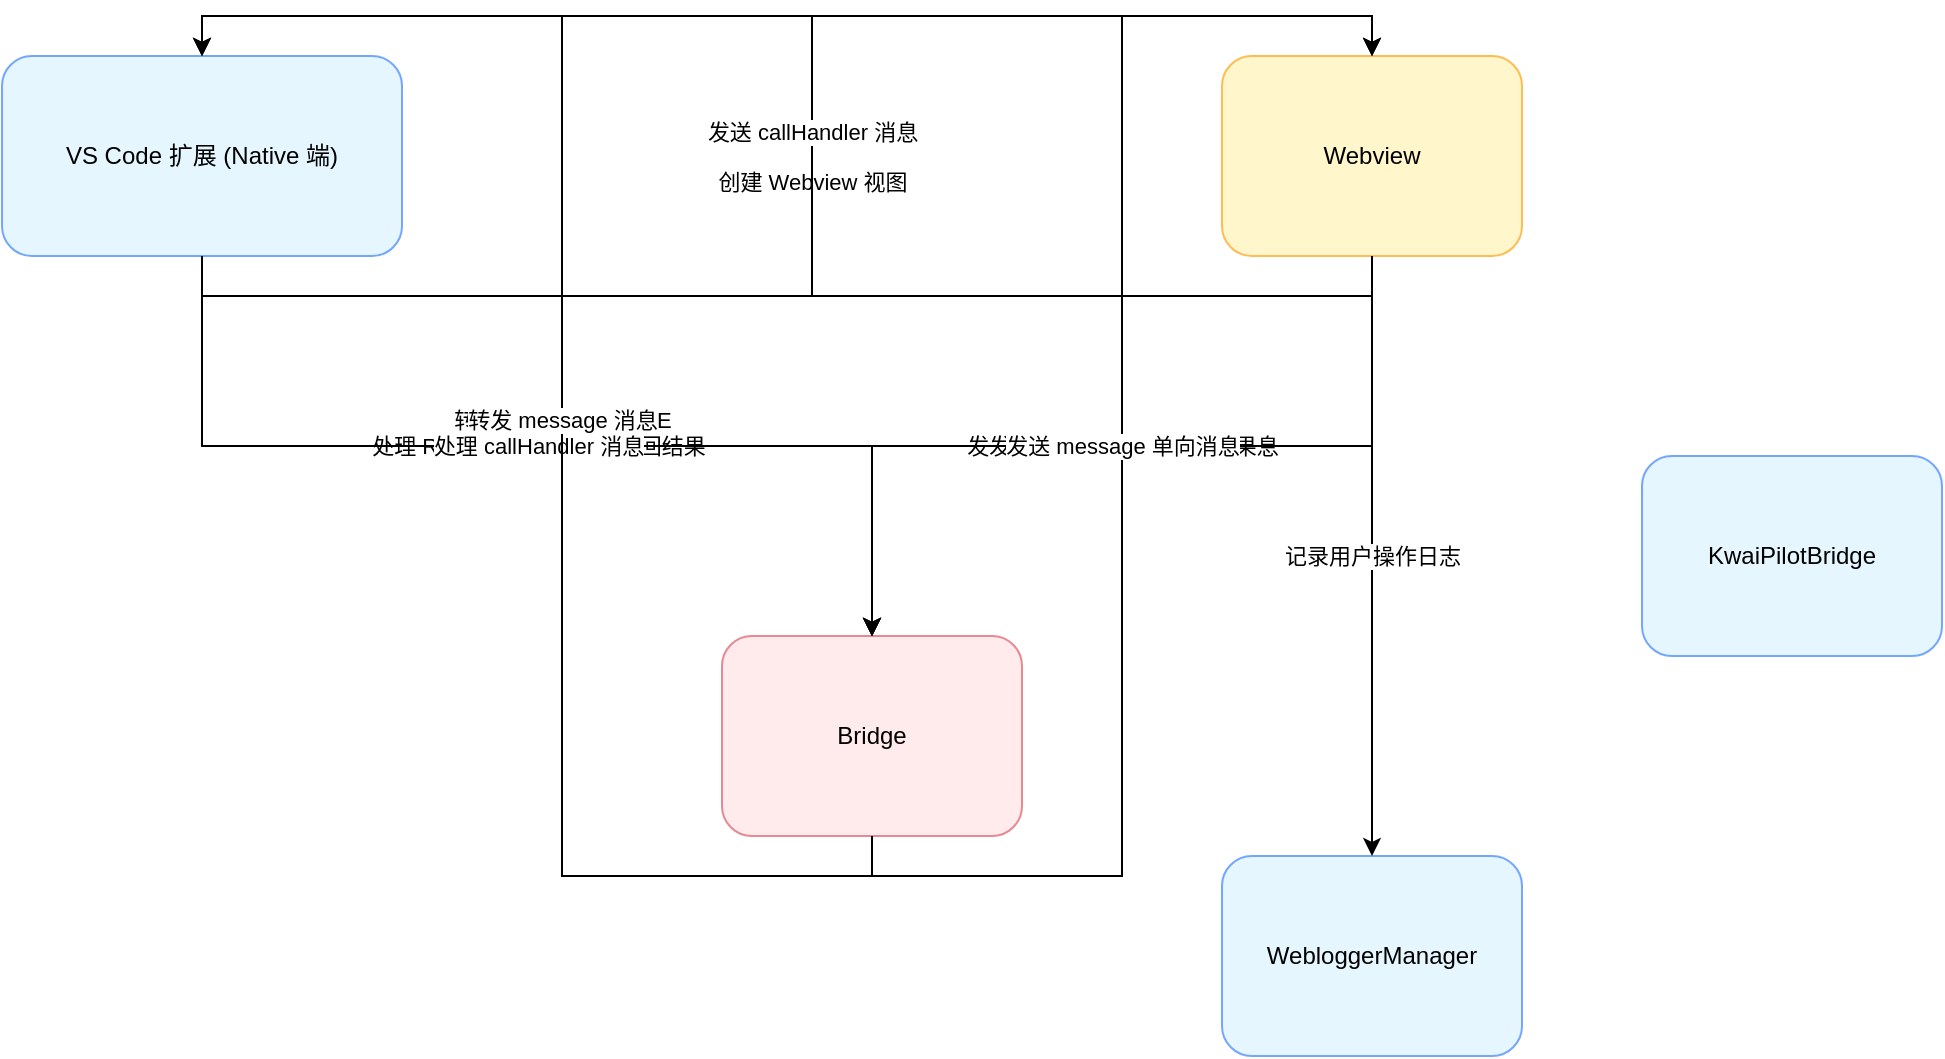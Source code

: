 <mxfile version="27.0.4">
  <diagram name="Page-1" id="JZLUigRVSmPCtkpNGvvR">
    <mxGraphModel dx="2061" dy="705" grid="1" gridSize="10" guides="1" tooltips="1" connect="1" arrows="1" fold="1" page="1" pageScale="1" pageWidth="827" pageHeight="1169" math="0" shadow="0">
      <root>
        <mxCell id="0" />
        <mxCell id="1" parent="0" />
        <mxCell id="VQzCv03pMTB5qN_IZwIZ-1" value="VS Code 扩展 (Native 端)" style="rounded=1;whiteSpace=wrap;html=1;fillColor=#E5F6FF;strokeColor=#73A6FF;" parent="1" vertex="1">
          <mxGeometry x="-60" y="100" width="200" height="100" as="geometry" />
        </mxCell>
        <mxCell id="VQzCv03pMTB5qN_IZwIZ-2" value="Webview" style="rounded=1;whiteSpace=wrap;html=1;fillColor=#FFF6CC;strokeColor=#FFBC52;" parent="1" vertex="1">
          <mxGeometry x="550" y="100" width="150" height="100" as="geometry" />
        </mxCell>
        <mxCell id="VQzCv03pMTB5qN_IZwIZ-3" value="Bridge" style="rounded=1;whiteSpace=wrap;html=1;fillColor=#FFEBEB;strokeColor=#E68994;" parent="1" vertex="1">
          <mxGeometry x="300" y="390" width="150" height="100" as="geometry" />
        </mxCell>
        <mxCell id="VQzCv03pMTB5qN_IZwIZ-4" value="KwaiPilotBridge" style="rounded=1;whiteSpace=wrap;html=1;fillColor=#E5F6FF;strokeColor=#73A6FF;" parent="1" vertex="1">
          <mxGeometry x="760" y="300" width="150" height="100" as="geometry" />
        </mxCell>
        <mxCell id="VQzCv03pMTB5qN_IZwIZ-5" value="WebloggerManager" style="rounded=1;whiteSpace=wrap;html=1;fillColor=#E5F6FF;strokeColor=#73A6FF;" parent="1" vertex="1">
          <mxGeometry x="550" y="500" width="150" height="100" as="geometry" />
        </mxCell>
        <mxCell id="VQzCv03pMTB5qN_IZwIZ-6" value="创建 Webview 视图" style="edgeStyle=orthogonalEdgeStyle;rounded=0;orthogonalLoop=1;jettySize=auto;html=1;exitX=0.5;exitY=1;exitDx=0;exitDy=10;entryX=0.5;entryY=0;entryDx=0;entryDy=-10;" parent="1" source="VQzCv03pMTB5qN_IZwIZ-1" target="VQzCv03pMTB5qN_IZwIZ-2" edge="1">
          <mxGeometry relative="1" as="geometry" />
        </mxCell>
        <mxCell id="VQzCv03pMTB5qN_IZwIZ-7" value="初始化 RPC 通信上下文" style="edgeStyle=orthogonalEdgeStyle;rounded=0;orthogonalLoop=1;jettySize=auto;html=1;exitX=0.5;exitY=1;exitDx=0;exitDy=10;entryX=0.5;entryY=0;entryDx=0;entryDy=-10;" parent="1" source="VQzCv03pMTB5qN_IZwIZ-2" target="VQzCv03pMTB5qN_IZwIZ-3" edge="1">
          <mxGeometry relative="1" as="geometry" />
        </mxCell>
        <mxCell id="VQzCv03pMTB5qN_IZwIZ-8" value="发送 RPC_MESSAGE 单向消息" style="edgeStyle=orthogonalEdgeStyle;rounded=0;orthogonalLoop=1;jettySize=auto;html=1;exitX=0.5;exitY=1;exitDx=0;exitDy=10;entryX=0.5;entryY=0;entryDx=0;entryDy=-10;" parent="1" source="VQzCv03pMTB5qN_IZwIZ-2" target="VQzCv03pMTB5qN_IZwIZ-3" edge="1">
          <mxGeometry relative="1" as="geometry" />
        </mxCell>
        <mxCell id="VQzCv03pMTB5qN_IZwIZ-9" value="转发 RPC_MESSAGE" style="edgeStyle=orthogonalEdgeStyle;rounded=0;orthogonalLoop=1;jettySize=auto;html=1;exitX=0.5;exitY=1;exitDx=0;exitDy=10;entryX=0.5;entryY=0;entryDx=0;entryDy=-10;" parent="1" source="VQzCv03pMTB5qN_IZwIZ-3" target="VQzCv03pMTB5qN_IZwIZ-1" edge="1">
          <mxGeometry relative="1" as="geometry" />
        </mxCell>
        <mxCell id="VQzCv03pMTB5qN_IZwIZ-10" value="处理 RPC_MESSAGE 并返回结果" style="edgeStyle=orthogonalEdgeStyle;rounded=0;orthogonalLoop=1;jettySize=auto;html=1;exitX=0.5;exitY=1;exitDx=0;exitDy=10;entryX=0.5;entryY=0;entryDx=0;entryDy=-10;" parent="1" source="VQzCv03pMTB5qN_IZwIZ-1" target="VQzCv03pMTB5qN_IZwIZ-3" edge="1">
          <mxGeometry relative="1" as="geometry" />
        </mxCell>
        <mxCell id="VQzCv03pMTB5qN_IZwIZ-11" value="返回处理结果" style="edgeStyle=orthogonalEdgeStyle;rounded=0;orthogonalLoop=1;jettySize=auto;html=1;exitX=0.5;exitY=1;exitDx=0;exitDy=10;entryX=0.5;entryY=0;entryDx=0;entryDy=-10;" parent="1" source="VQzCv03pMTB5qN_IZwIZ-3" target="VQzCv03pMTB5qN_IZwIZ-2" edge="1">
          <mxGeometry relative="1" as="geometry" />
        </mxCell>
        <mxCell id="VQzCv03pMTB5qN_IZwIZ-12" value="发送 callHandler 消息" style="edgeStyle=orthogonalEdgeStyle;rounded=0;orthogonalLoop=1;jettySize=auto;html=1;exitX=0.5;exitY=1;exitDx=0;exitDy=10;entryX=0.5;entryY=0;entryDx=0;entryDy=-10;" parent="1" source="VQzCv03pMTB5qN_IZwIZ-2" target="VQzCv03pMTB5qN_IZwIZ-1" edge="1">
          <mxGeometry relative="1" as="geometry" />
        </mxCell>
        <mxCell id="VQzCv03pMTB5qN_IZwIZ-13" value="处理 callHandler 消息" style="edgeStyle=orthogonalEdgeStyle;rounded=0;orthogonalLoop=1;jettySize=auto;html=1;exitX=0.5;exitY=1;exitDx=0;exitDy=10;entryX=0.5;entryY=0;entryDx=0;entryDy=-10;" parent="1" source="VQzCv03pMTB5qN_IZwIZ-1" target="VQzCv03pMTB5qN_IZwIZ-3" edge="1">
          <mxGeometry relative="1" as="geometry" />
        </mxCell>
        <mxCell id="VQzCv03pMTB5qN_IZwIZ-14" value="发送 callback 消息返回结果" style="edgeStyle=orthogonalEdgeStyle;rounded=0;orthogonalLoop=1;jettySize=auto;html=1;exitX=0.5;exitY=1;exitDx=0;exitDy=10;entryX=0.5;entryY=0;entryDx=0;entryDy=-10;" parent="1" source="VQzCv03pMTB5qN_IZwIZ-3" target="VQzCv03pMTB5qN_IZwIZ-2" edge="1">
          <mxGeometry relative="1" as="geometry" />
        </mxCell>
        <mxCell id="VQzCv03pMTB5qN_IZwIZ-15" value="发送 message 单向消息" style="edgeStyle=orthogonalEdgeStyle;rounded=0;orthogonalLoop=1;jettySize=auto;html=1;exitX=0.5;exitY=1;exitDx=0;exitDy=10;entryX=0.5;entryY=0;entryDx=0;entryDy=-10;" parent="1" source="VQzCv03pMTB5qN_IZwIZ-2" target="VQzCv03pMTB5qN_IZwIZ-3" edge="1">
          <mxGeometry relative="1" as="geometry" />
        </mxCell>
        <mxCell id="VQzCv03pMTB5qN_IZwIZ-16" value="转发 message 消息" style="edgeStyle=orthogonalEdgeStyle;rounded=0;orthogonalLoop=1;jettySize=auto;html=1;exitX=0.5;exitY=1;exitDx=0;exitDy=10;entryX=0.5;entryY=0;entryDx=0;entryDy=-10;" parent="1" source="VQzCv03pMTB5qN_IZwIZ-3" target="VQzCv03pMTB5qN_IZwIZ-1" edge="1">
          <mxGeometry relative="1" as="geometry" />
        </mxCell>
        <mxCell id="VQzCv03pMTB5qN_IZwIZ-17" value="记录用户操作日志" style="edgeStyle=orthogonalEdgeStyle;rounded=0;orthogonalLoop=1;jettySize=auto;html=1;exitX=0.5;exitY=1;exitDx=0;exitDy=10;entryX=0.5;entryY=0;entryDx=0;entryDy=-10;" parent="1" source="VQzCv03pMTB5qN_IZwIZ-2" target="VQzCv03pMTB5qN_IZwIZ-5" edge="1">
          <mxGeometry relative="1" as="geometry" />
        </mxCell>
      </root>
    </mxGraphModel>
  </diagram>
</mxfile>
